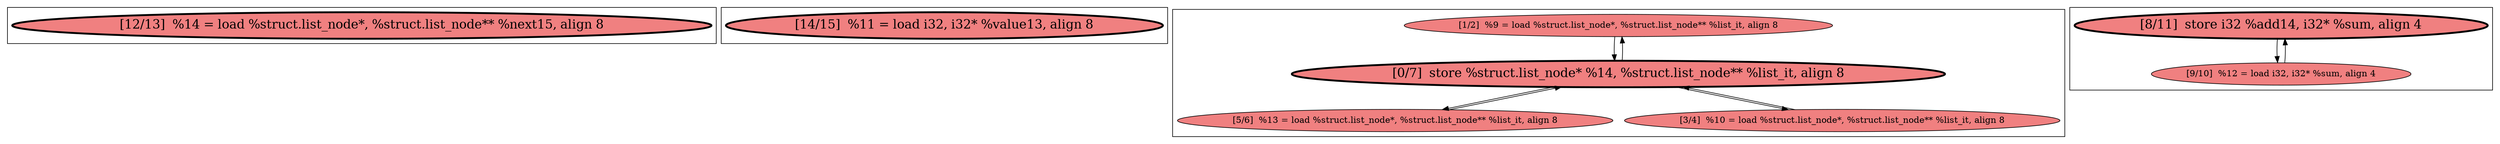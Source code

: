 
digraph G {





subgraph cluster3 {


node234 [penwidth=3.0,fontsize=20,fillcolor=lightcoral,label="[12/13]  %14 = load %struct.list_node*, %struct.list_node** %next15, align 8",shape=ellipse,style=filled ]



}

subgraph cluster2 {


node233 [penwidth=3.0,fontsize=20,fillcolor=lightcoral,label="[14/15]  %11 = load i32, i32* %value13, align 8",shape=ellipse,style=filled ]



}

subgraph cluster0 {


node230 [fillcolor=lightcoral,label="[1/2]  %9 = load %struct.list_node*, %struct.list_node** %list_it, align 8",shape=ellipse,style=filled ]
node229 [penwidth=3.0,fontsize=20,fillcolor=lightcoral,label="[0/7]  store %struct.list_node* %14, %struct.list_node** %list_it, align 8",shape=ellipse,style=filled ]
node227 [fillcolor=lightcoral,label="[5/6]  %13 = load %struct.list_node*, %struct.list_node** %list_it, align 8",shape=ellipse,style=filled ]
node228 [fillcolor=lightcoral,label="[3/4]  %10 = load %struct.list_node*, %struct.list_node** %list_it, align 8",shape=ellipse,style=filled ]

node228->node229 [ ]
node229->node228 [ ]
node227->node229 [ ]
node229->node227 [ ]
node230->node229 [ ]
node229->node230 [ ]


}

subgraph cluster1 {


node232 [penwidth=3.0,fontsize=20,fillcolor=lightcoral,label="[8/11]  store i32 %add14, i32* %sum, align 4",shape=ellipse,style=filled ]
node231 [fillcolor=lightcoral,label="[9/10]  %12 = load i32, i32* %sum, align 4",shape=ellipse,style=filled ]

node231->node232 [ ]
node232->node231 [ ]


}

}
